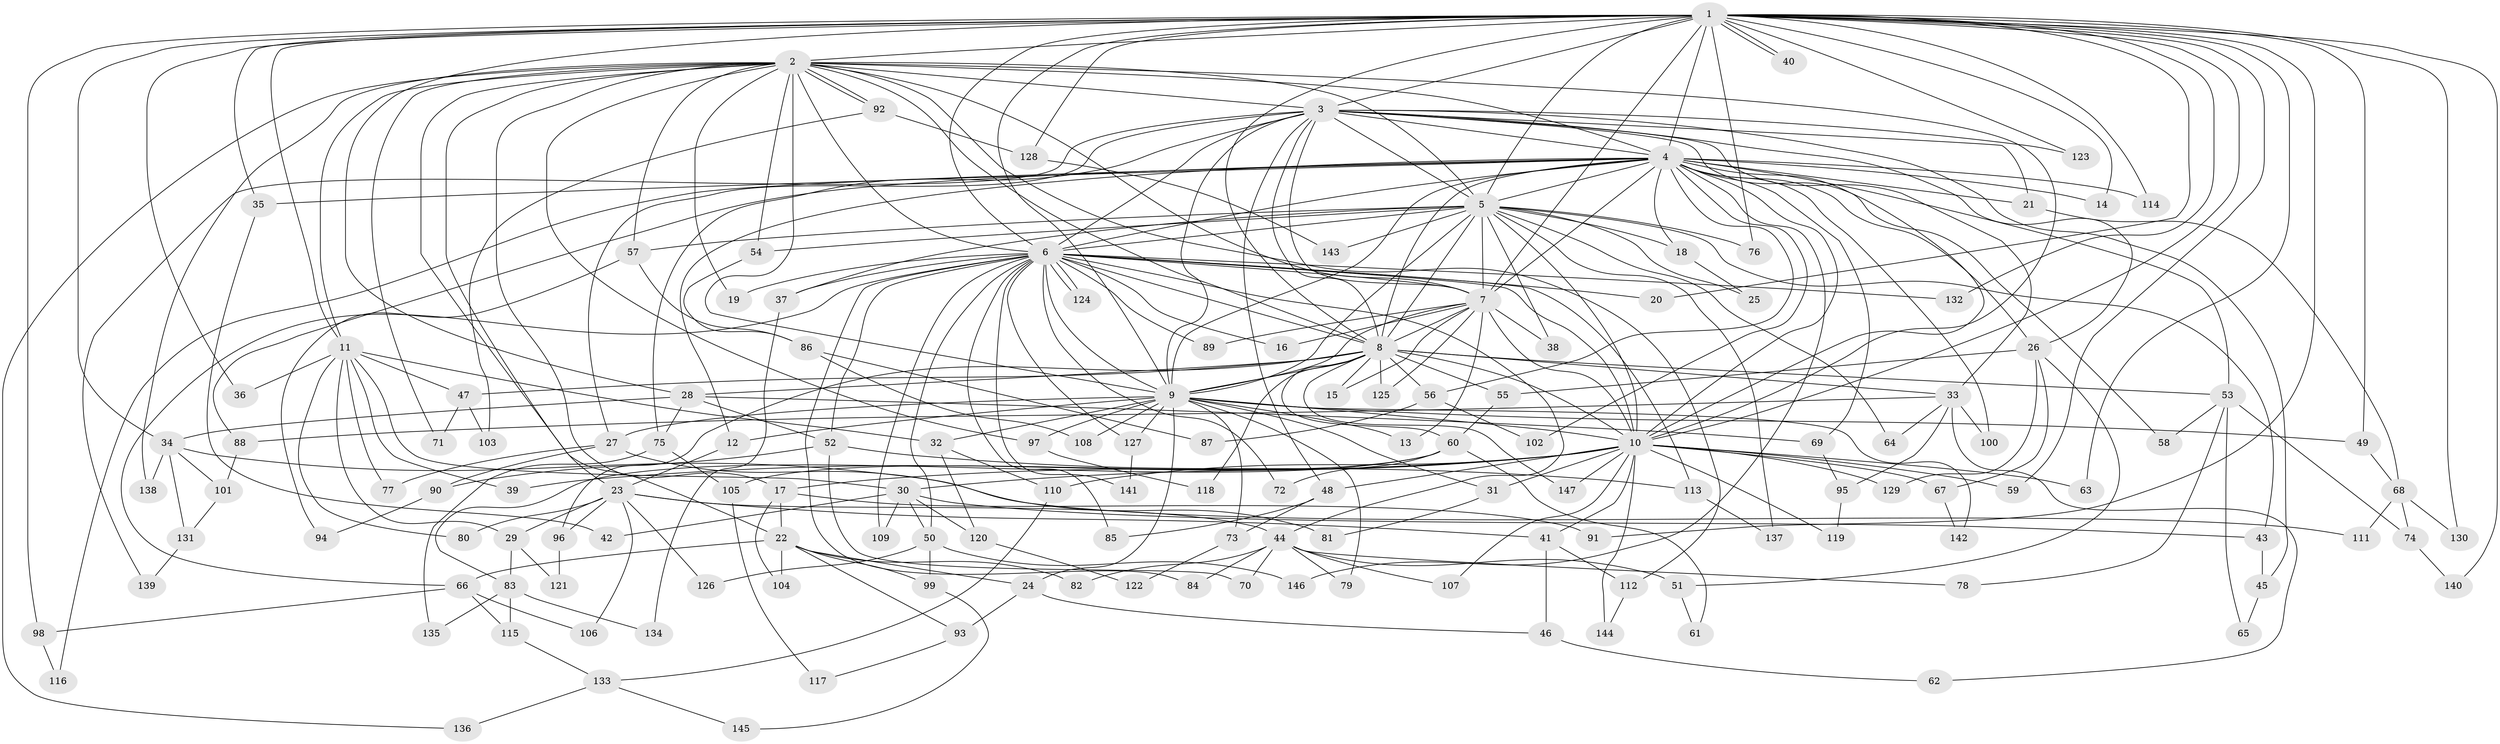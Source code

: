 // coarse degree distribution, {27: 0.009009009009009009, 21: 0.009009009009009009, 18: 0.009009009009009009, 23: 0.009009009009009009, 32: 0.009009009009009009, 13: 0.009009009009009009, 22: 0.018018018018018018, 24: 0.009009009009009009, 10: 0.009009009009009009, 3: 0.1981981981981982, 2: 0.46846846846846846, 5: 0.06306306306306306, 8: 0.018018018018018018, 9: 0.009009009009009009, 7: 0.02702702702702703, 4: 0.07207207207207207, 6: 0.04504504504504504, 1: 0.009009009009009009}
// Generated by graph-tools (version 1.1) at 2025/41/03/06/25 10:41:39]
// undirected, 147 vertices, 319 edges
graph export_dot {
graph [start="1"]
  node [color=gray90,style=filled];
  1;
  2;
  3;
  4;
  5;
  6;
  7;
  8;
  9;
  10;
  11;
  12;
  13;
  14;
  15;
  16;
  17;
  18;
  19;
  20;
  21;
  22;
  23;
  24;
  25;
  26;
  27;
  28;
  29;
  30;
  31;
  32;
  33;
  34;
  35;
  36;
  37;
  38;
  39;
  40;
  41;
  42;
  43;
  44;
  45;
  46;
  47;
  48;
  49;
  50;
  51;
  52;
  53;
  54;
  55;
  56;
  57;
  58;
  59;
  60;
  61;
  62;
  63;
  64;
  65;
  66;
  67;
  68;
  69;
  70;
  71;
  72;
  73;
  74;
  75;
  76;
  77;
  78;
  79;
  80;
  81;
  82;
  83;
  84;
  85;
  86;
  87;
  88;
  89;
  90;
  91;
  92;
  93;
  94;
  95;
  96;
  97;
  98;
  99;
  100;
  101;
  102;
  103;
  104;
  105;
  106;
  107;
  108;
  109;
  110;
  111;
  112;
  113;
  114;
  115;
  116;
  117;
  118;
  119;
  120;
  121;
  122;
  123;
  124;
  125;
  126;
  127;
  128;
  129;
  130;
  131;
  132;
  133;
  134;
  135;
  136;
  137;
  138;
  139;
  140;
  141;
  142;
  143;
  144;
  145;
  146;
  147;
  1 -- 2;
  1 -- 3;
  1 -- 4;
  1 -- 5;
  1 -- 6;
  1 -- 7;
  1 -- 8;
  1 -- 9;
  1 -- 10;
  1 -- 11;
  1 -- 14;
  1 -- 20;
  1 -- 28;
  1 -- 34;
  1 -- 35;
  1 -- 36;
  1 -- 40;
  1 -- 40;
  1 -- 49;
  1 -- 59;
  1 -- 63;
  1 -- 76;
  1 -- 91;
  1 -- 98;
  1 -- 114;
  1 -- 123;
  1 -- 128;
  1 -- 130;
  1 -- 132;
  1 -- 140;
  2 -- 3;
  2 -- 4;
  2 -- 5;
  2 -- 6;
  2 -- 7;
  2 -- 8;
  2 -- 9;
  2 -- 10;
  2 -- 11;
  2 -- 17;
  2 -- 19;
  2 -- 22;
  2 -- 23;
  2 -- 54;
  2 -- 57;
  2 -- 71;
  2 -- 92;
  2 -- 92;
  2 -- 97;
  2 -- 112;
  2 -- 136;
  2 -- 138;
  3 -- 4;
  3 -- 5;
  3 -- 6;
  3 -- 7;
  3 -- 8;
  3 -- 9;
  3 -- 10;
  3 -- 21;
  3 -- 26;
  3 -- 27;
  3 -- 33;
  3 -- 45;
  3 -- 48;
  3 -- 75;
  3 -- 123;
  3 -- 139;
  4 -- 5;
  4 -- 6;
  4 -- 7;
  4 -- 8;
  4 -- 9;
  4 -- 10;
  4 -- 12;
  4 -- 14;
  4 -- 18;
  4 -- 21;
  4 -- 26;
  4 -- 35;
  4 -- 53;
  4 -- 56;
  4 -- 58;
  4 -- 69;
  4 -- 88;
  4 -- 100;
  4 -- 102;
  4 -- 114;
  4 -- 116;
  4 -- 146;
  5 -- 6;
  5 -- 7;
  5 -- 8;
  5 -- 9;
  5 -- 10;
  5 -- 18;
  5 -- 25;
  5 -- 37;
  5 -- 38;
  5 -- 43;
  5 -- 54;
  5 -- 57;
  5 -- 64;
  5 -- 76;
  5 -- 137;
  5 -- 143;
  6 -- 7;
  6 -- 8;
  6 -- 9;
  6 -- 10;
  6 -- 16;
  6 -- 19;
  6 -- 20;
  6 -- 37;
  6 -- 44;
  6 -- 50;
  6 -- 52;
  6 -- 66;
  6 -- 72;
  6 -- 84;
  6 -- 85;
  6 -- 89;
  6 -- 109;
  6 -- 113;
  6 -- 124;
  6 -- 124;
  6 -- 127;
  6 -- 132;
  6 -- 141;
  7 -- 8;
  7 -- 9;
  7 -- 10;
  7 -- 13;
  7 -- 15;
  7 -- 16;
  7 -- 38;
  7 -- 89;
  7 -- 125;
  8 -- 9;
  8 -- 10;
  8 -- 15;
  8 -- 28;
  8 -- 33;
  8 -- 47;
  8 -- 53;
  8 -- 55;
  8 -- 56;
  8 -- 60;
  8 -- 96;
  8 -- 118;
  8 -- 125;
  8 -- 147;
  9 -- 10;
  9 -- 12;
  9 -- 13;
  9 -- 24;
  9 -- 27;
  9 -- 31;
  9 -- 32;
  9 -- 49;
  9 -- 73;
  9 -- 79;
  9 -- 97;
  9 -- 108;
  9 -- 127;
  9 -- 142;
  10 -- 17;
  10 -- 30;
  10 -- 31;
  10 -- 39;
  10 -- 41;
  10 -- 48;
  10 -- 59;
  10 -- 63;
  10 -- 67;
  10 -- 107;
  10 -- 110;
  10 -- 119;
  10 -- 129;
  10 -- 144;
  10 -- 147;
  11 -- 29;
  11 -- 30;
  11 -- 32;
  11 -- 36;
  11 -- 39;
  11 -- 47;
  11 -- 77;
  11 -- 80;
  12 -- 23;
  17 -- 22;
  17 -- 91;
  17 -- 104;
  18 -- 25;
  21 -- 68;
  22 -- 24;
  22 -- 66;
  22 -- 82;
  22 -- 93;
  22 -- 99;
  22 -- 104;
  23 -- 29;
  23 -- 41;
  23 -- 44;
  23 -- 80;
  23 -- 96;
  23 -- 106;
  23 -- 126;
  24 -- 46;
  24 -- 93;
  26 -- 51;
  26 -- 55;
  26 -- 67;
  26 -- 129;
  27 -- 77;
  27 -- 81;
  27 -- 90;
  28 -- 34;
  28 -- 52;
  28 -- 69;
  28 -- 75;
  29 -- 83;
  29 -- 121;
  30 -- 42;
  30 -- 43;
  30 -- 50;
  30 -- 109;
  30 -- 120;
  31 -- 81;
  32 -- 110;
  32 -- 120;
  33 -- 62;
  33 -- 64;
  33 -- 88;
  33 -- 95;
  33 -- 100;
  34 -- 101;
  34 -- 111;
  34 -- 131;
  34 -- 138;
  35 -- 42;
  37 -- 134;
  41 -- 46;
  41 -- 112;
  43 -- 45;
  44 -- 51;
  44 -- 70;
  44 -- 78;
  44 -- 79;
  44 -- 82;
  44 -- 84;
  44 -- 107;
  45 -- 65;
  46 -- 62;
  47 -- 71;
  47 -- 103;
  48 -- 73;
  48 -- 85;
  49 -- 68;
  50 -- 99;
  50 -- 126;
  50 -- 146;
  51 -- 61;
  52 -- 70;
  52 -- 90;
  52 -- 113;
  53 -- 58;
  53 -- 65;
  53 -- 74;
  53 -- 78;
  54 -- 86;
  55 -- 60;
  56 -- 87;
  56 -- 102;
  57 -- 86;
  57 -- 94;
  60 -- 61;
  60 -- 72;
  60 -- 83;
  60 -- 105;
  66 -- 98;
  66 -- 106;
  66 -- 115;
  67 -- 142;
  68 -- 74;
  68 -- 111;
  68 -- 130;
  69 -- 95;
  73 -- 122;
  74 -- 140;
  75 -- 105;
  75 -- 135;
  83 -- 115;
  83 -- 134;
  83 -- 135;
  86 -- 87;
  86 -- 108;
  88 -- 101;
  90 -- 94;
  92 -- 103;
  92 -- 128;
  93 -- 117;
  95 -- 119;
  96 -- 121;
  97 -- 118;
  98 -- 116;
  99 -- 145;
  101 -- 131;
  105 -- 117;
  110 -- 133;
  112 -- 144;
  113 -- 137;
  115 -- 133;
  120 -- 122;
  127 -- 141;
  128 -- 143;
  131 -- 139;
  133 -- 136;
  133 -- 145;
}

